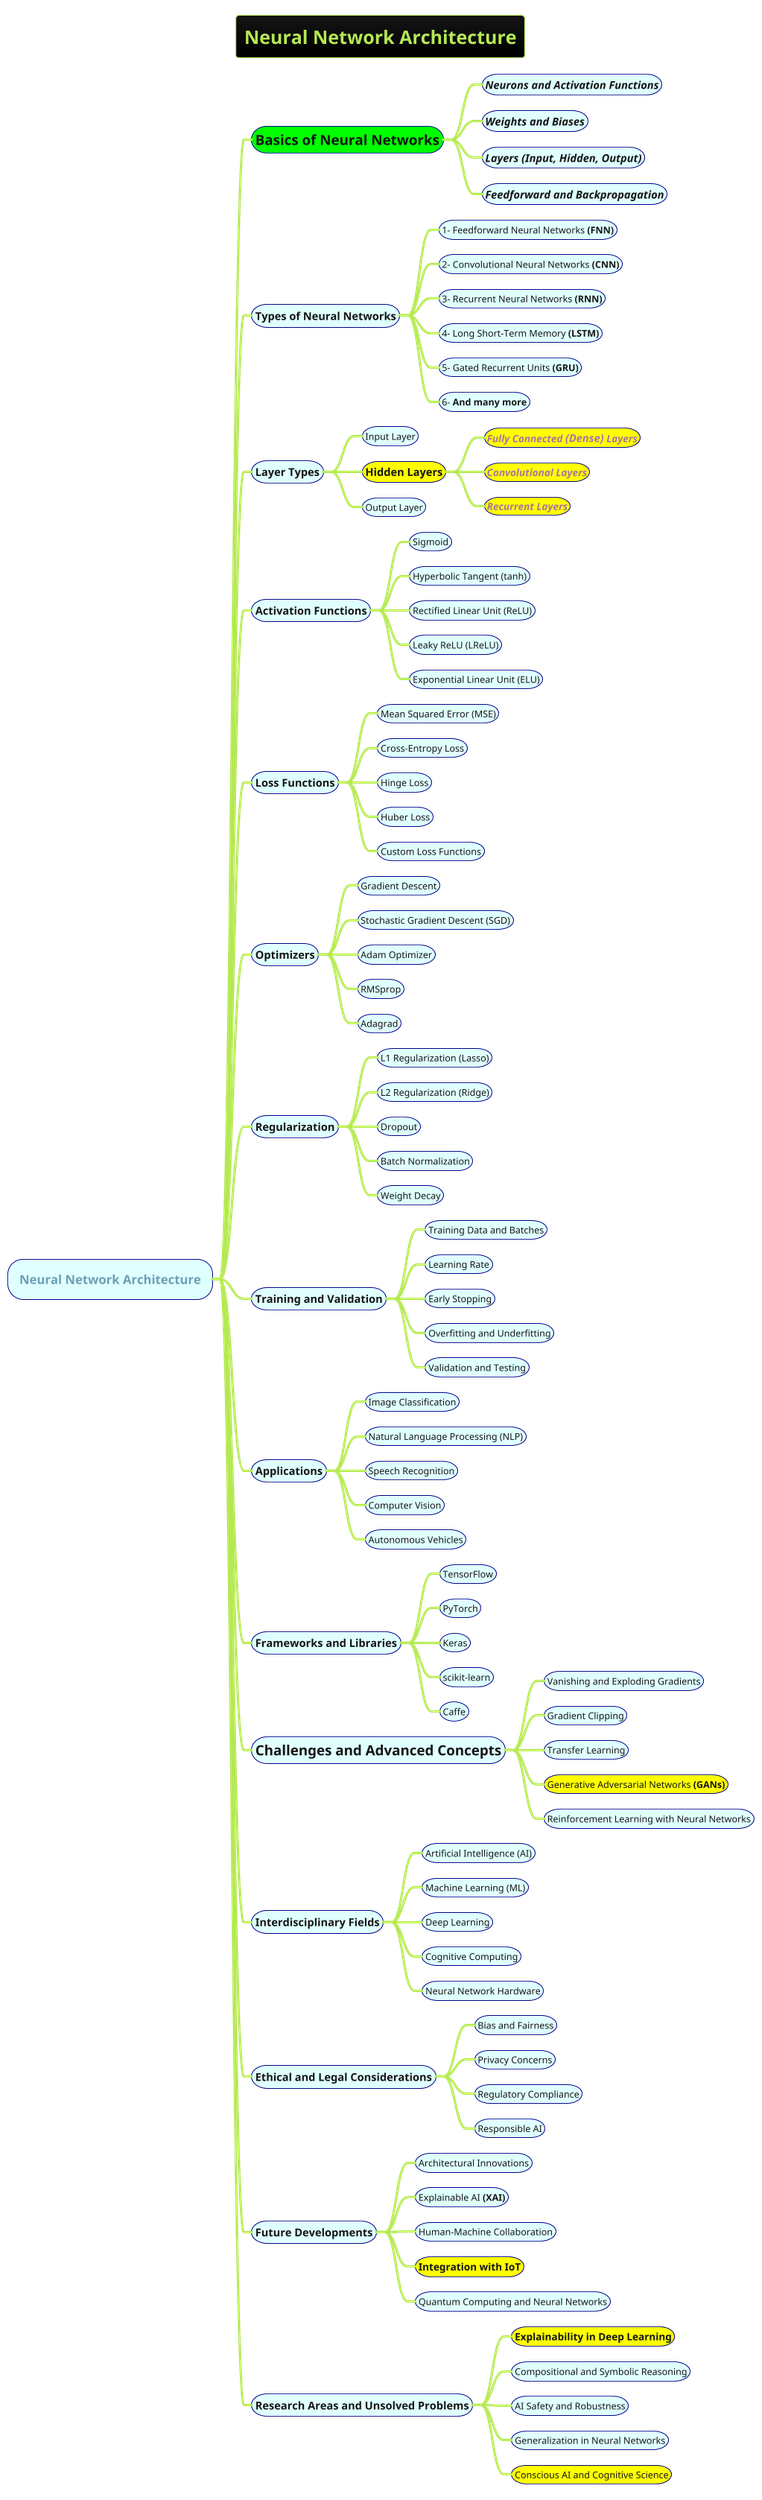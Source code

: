 @startmindmap
title = Neural Network Architecture
!theme hacker
skinparam node {
    BackgroundColor LightCyan
    BorderColor DarkBlue
}

* Neural Network Architecture
**[#lime] =Basics of Neural Networks
*** ===//Neurons and Activation Functions//
*** ===//Weights and Biases//
*** ===//Layers (Input, Hidden, Output)//
*** ===//Feedforward and Backpropagation//

** Types of Neural Networks
*** 1- Feedforward Neural Networks **(FNN)**
*** 2- Convolutional Neural Networks **(CNN)**
*** 3- Recurrent Neural Networks **(RNN)**
*** 4- Long Short-Term Memory **(LSTM)**
*** 5- Gated Recurrent Units **(GRU)**
*** 6- **And many more**

** Layer Types
*** Input Layer
***[#yellow] ==Hidden Layers
****[#yellow] ===//Fully Connected **(Dense)** Layers//
****[#yellow] ===//Convolutional Layers//
****[#yellow] ===//Recurrent Layers//
*** Output Layer

** Activation Functions
*** Sigmoid
*** Hyperbolic Tangent (tanh)
*** Rectified Linear Unit (ReLU)
*** Leaky ReLU (LReLU)
*** Exponential Linear Unit (ELU)

** Loss Functions
*** Mean Squared Error (MSE)
*** Cross-Entropy Loss
*** Hinge Loss
*** Huber Loss
*** Custom Loss Functions

** Optimizers
*** Gradient Descent
*** Stochastic Gradient Descent (SGD)
*** Adam Optimizer
*** RMSprop
*** Adagrad

** Regularization
*** L1 Regularization (Lasso)
*** L2 Regularization (Ridge)
*** Dropout
*** Batch Normalization
*** Weight Decay

** Training and Validation
*** Training Data and Batches
*** Learning Rate
*** Early Stopping
*** Overfitting and Underfitting
*** Validation and Testing

** Applications
*** Image Classification
*** Natural Language Processing (NLP)
*** Speech Recognition
*** Computer Vision
*** Autonomous Vehicles

** Frameworks and Libraries
*** TensorFlow
*** PyTorch
*** Keras
*** scikit-learn
*** Caffe

** =Challenges and Advanced Concepts
*** Vanishing and Exploding Gradients
*** Gradient Clipping
*** Transfer Learning
***[#yellow] Generative Adversarial Networks **(GANs)**
*** Reinforcement Learning with Neural Networks

** Interdisciplinary Fields
*** Artificial Intelligence (AI)
*** Machine Learning (ML)
*** Deep Learning
*** Cognitive Computing
*** Neural Network Hardware

** Ethical and Legal Considerations
*** Bias and Fairness
*** Privacy Concerns
*** Regulatory Compliance
*** Responsible AI

** Future Developments
*** Architectural Innovations
*** Explainable AI **(XAI)**
*** Human-Machine Collaboration
***[#yellow] ===Integration with IoT
*** Quantum Computing and Neural Networks

** Research Areas and Unsolved Problems
***[#yellow] ===Explainability in Deep Learning
*** Compositional and Symbolic Reasoning
*** AI Safety and Robustness
*** Generalization in Neural Networks
***[#yellow] Conscious AI and Cognitive Science
@endmindmap
